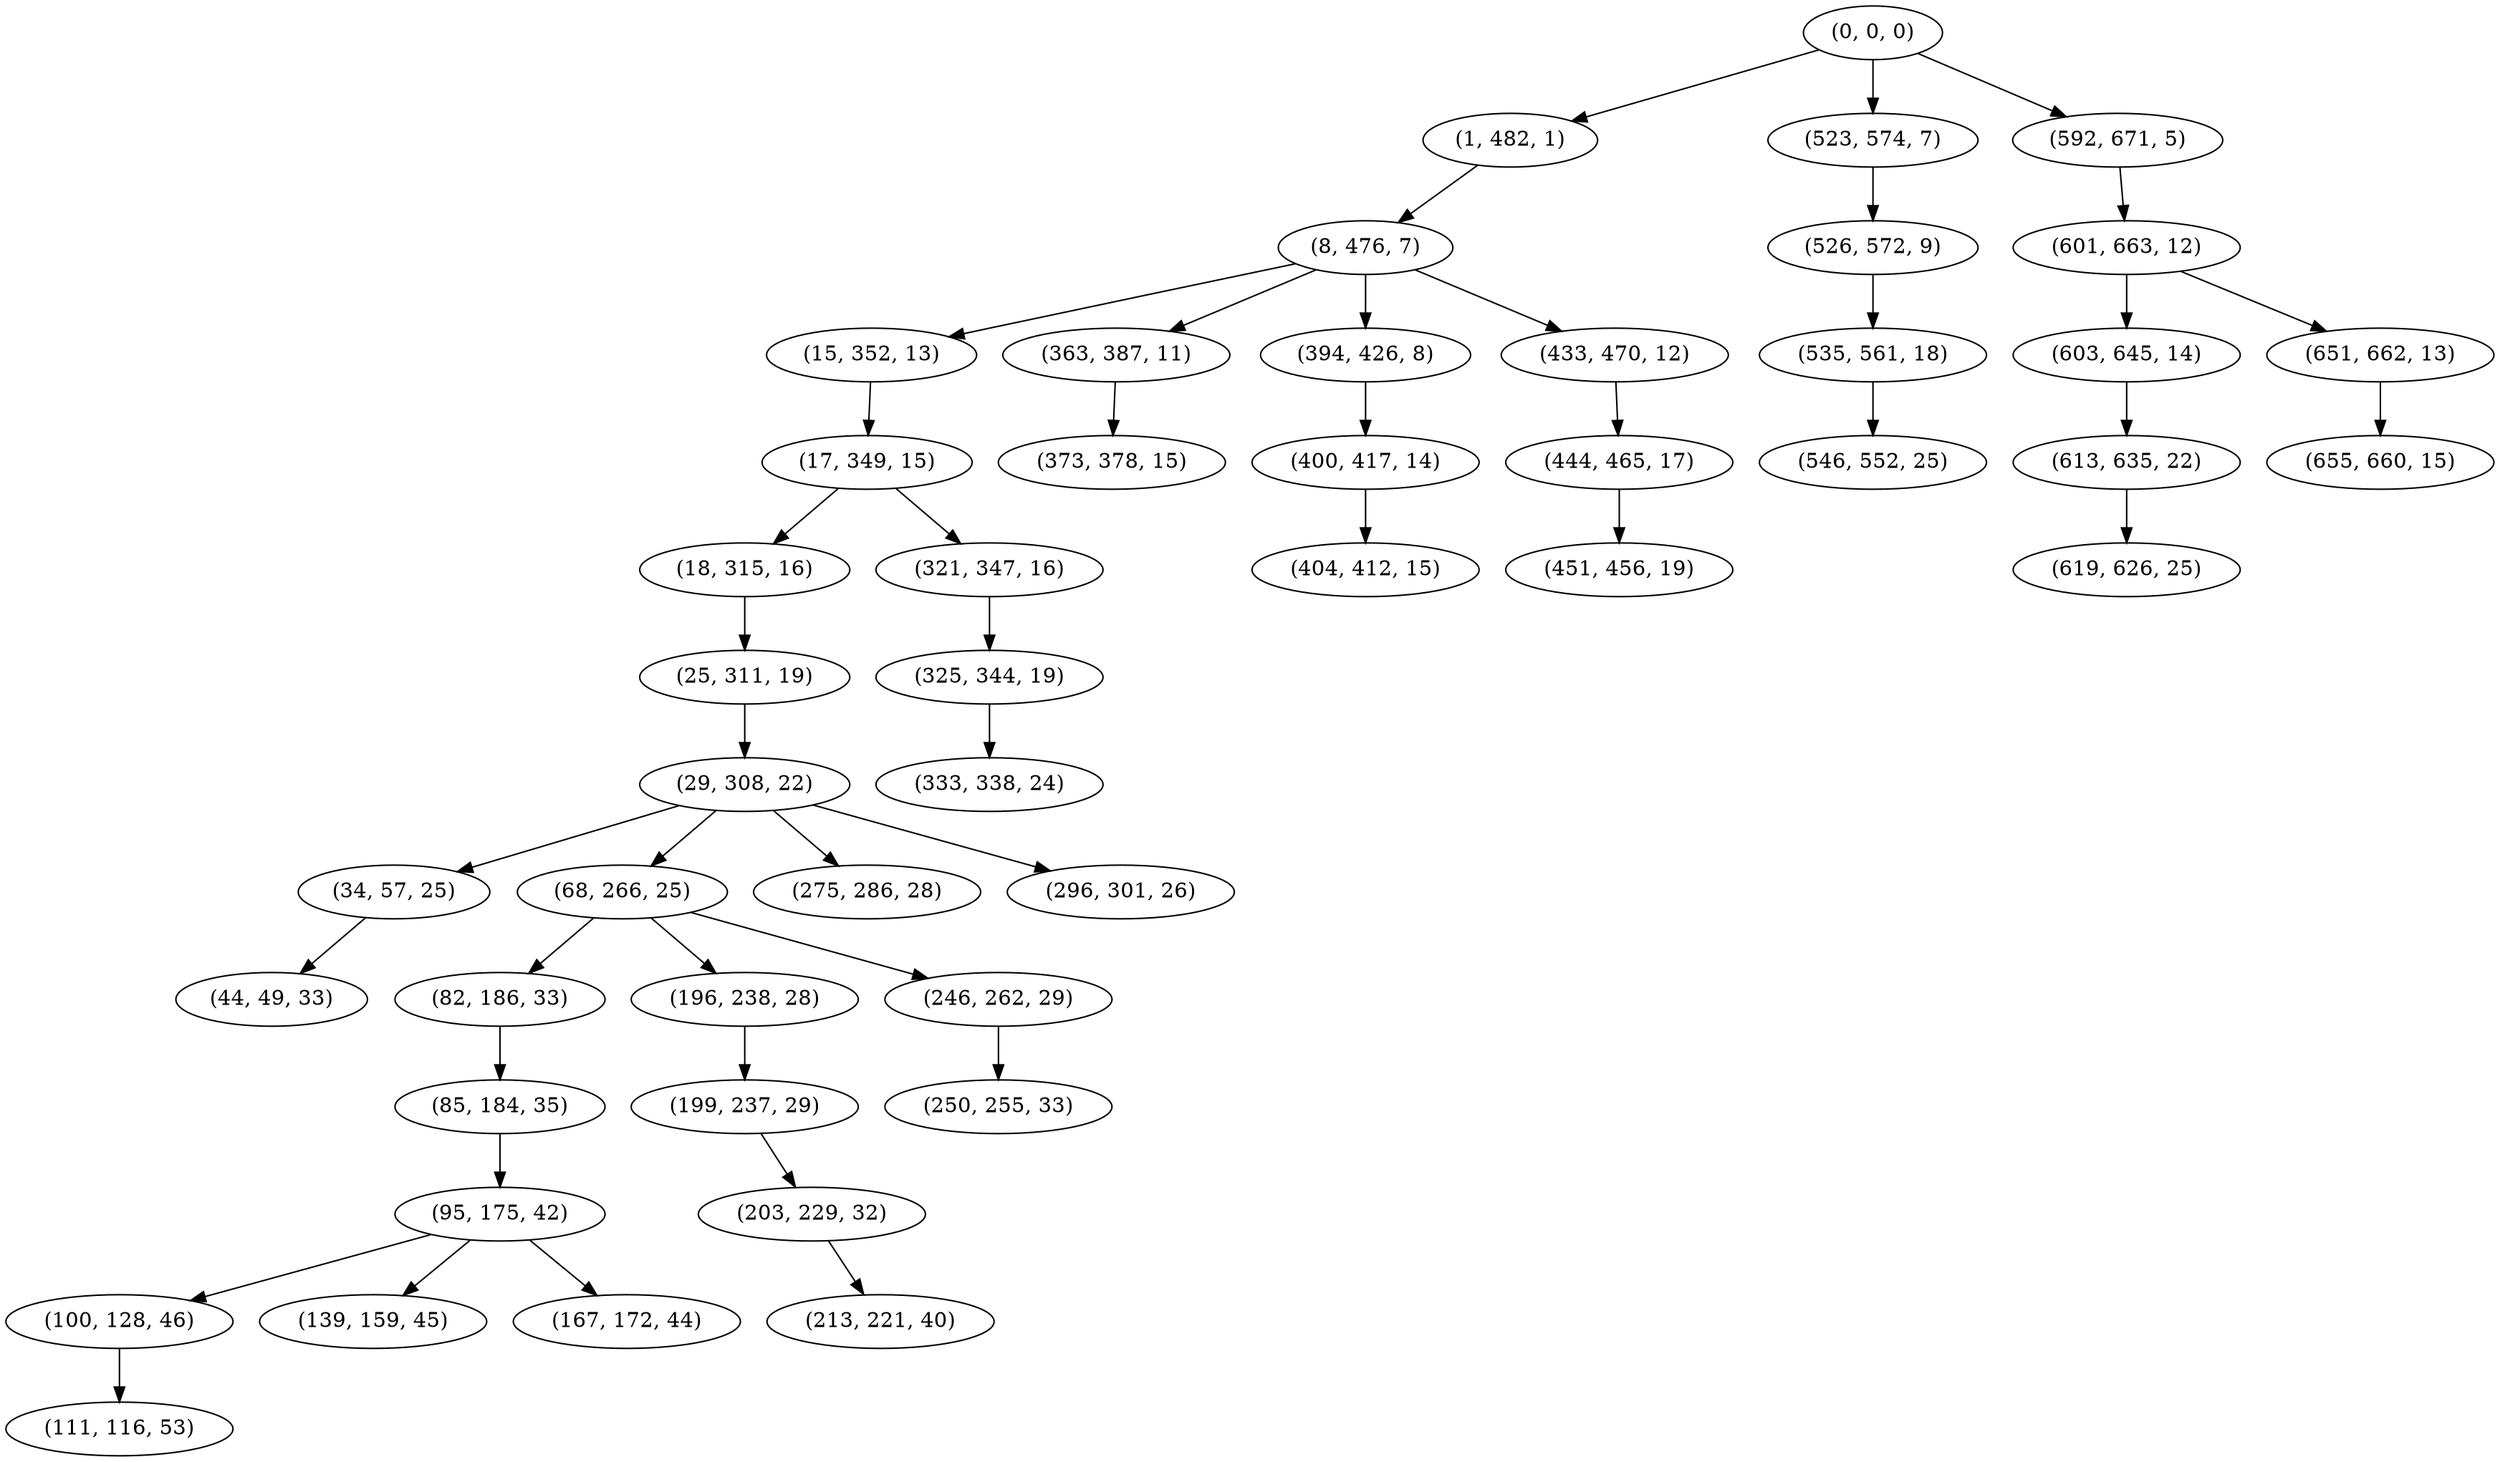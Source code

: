 digraph tree {
    "(0, 0, 0)";
    "(1, 482, 1)";
    "(8, 476, 7)";
    "(15, 352, 13)";
    "(17, 349, 15)";
    "(18, 315, 16)";
    "(25, 311, 19)";
    "(29, 308, 22)";
    "(34, 57, 25)";
    "(44, 49, 33)";
    "(68, 266, 25)";
    "(82, 186, 33)";
    "(85, 184, 35)";
    "(95, 175, 42)";
    "(100, 128, 46)";
    "(111, 116, 53)";
    "(139, 159, 45)";
    "(167, 172, 44)";
    "(196, 238, 28)";
    "(199, 237, 29)";
    "(203, 229, 32)";
    "(213, 221, 40)";
    "(246, 262, 29)";
    "(250, 255, 33)";
    "(275, 286, 28)";
    "(296, 301, 26)";
    "(321, 347, 16)";
    "(325, 344, 19)";
    "(333, 338, 24)";
    "(363, 387, 11)";
    "(373, 378, 15)";
    "(394, 426, 8)";
    "(400, 417, 14)";
    "(404, 412, 15)";
    "(433, 470, 12)";
    "(444, 465, 17)";
    "(451, 456, 19)";
    "(523, 574, 7)";
    "(526, 572, 9)";
    "(535, 561, 18)";
    "(546, 552, 25)";
    "(592, 671, 5)";
    "(601, 663, 12)";
    "(603, 645, 14)";
    "(613, 635, 22)";
    "(619, 626, 25)";
    "(651, 662, 13)";
    "(655, 660, 15)";
    "(0, 0, 0)" -> "(1, 482, 1)";
    "(0, 0, 0)" -> "(523, 574, 7)";
    "(0, 0, 0)" -> "(592, 671, 5)";
    "(1, 482, 1)" -> "(8, 476, 7)";
    "(8, 476, 7)" -> "(15, 352, 13)";
    "(8, 476, 7)" -> "(363, 387, 11)";
    "(8, 476, 7)" -> "(394, 426, 8)";
    "(8, 476, 7)" -> "(433, 470, 12)";
    "(15, 352, 13)" -> "(17, 349, 15)";
    "(17, 349, 15)" -> "(18, 315, 16)";
    "(17, 349, 15)" -> "(321, 347, 16)";
    "(18, 315, 16)" -> "(25, 311, 19)";
    "(25, 311, 19)" -> "(29, 308, 22)";
    "(29, 308, 22)" -> "(34, 57, 25)";
    "(29, 308, 22)" -> "(68, 266, 25)";
    "(29, 308, 22)" -> "(275, 286, 28)";
    "(29, 308, 22)" -> "(296, 301, 26)";
    "(34, 57, 25)" -> "(44, 49, 33)";
    "(68, 266, 25)" -> "(82, 186, 33)";
    "(68, 266, 25)" -> "(196, 238, 28)";
    "(68, 266, 25)" -> "(246, 262, 29)";
    "(82, 186, 33)" -> "(85, 184, 35)";
    "(85, 184, 35)" -> "(95, 175, 42)";
    "(95, 175, 42)" -> "(100, 128, 46)";
    "(95, 175, 42)" -> "(139, 159, 45)";
    "(95, 175, 42)" -> "(167, 172, 44)";
    "(100, 128, 46)" -> "(111, 116, 53)";
    "(196, 238, 28)" -> "(199, 237, 29)";
    "(199, 237, 29)" -> "(203, 229, 32)";
    "(203, 229, 32)" -> "(213, 221, 40)";
    "(246, 262, 29)" -> "(250, 255, 33)";
    "(321, 347, 16)" -> "(325, 344, 19)";
    "(325, 344, 19)" -> "(333, 338, 24)";
    "(363, 387, 11)" -> "(373, 378, 15)";
    "(394, 426, 8)" -> "(400, 417, 14)";
    "(400, 417, 14)" -> "(404, 412, 15)";
    "(433, 470, 12)" -> "(444, 465, 17)";
    "(444, 465, 17)" -> "(451, 456, 19)";
    "(523, 574, 7)" -> "(526, 572, 9)";
    "(526, 572, 9)" -> "(535, 561, 18)";
    "(535, 561, 18)" -> "(546, 552, 25)";
    "(592, 671, 5)" -> "(601, 663, 12)";
    "(601, 663, 12)" -> "(603, 645, 14)";
    "(601, 663, 12)" -> "(651, 662, 13)";
    "(603, 645, 14)" -> "(613, 635, 22)";
    "(613, 635, 22)" -> "(619, 626, 25)";
    "(651, 662, 13)" -> "(655, 660, 15)";
}
